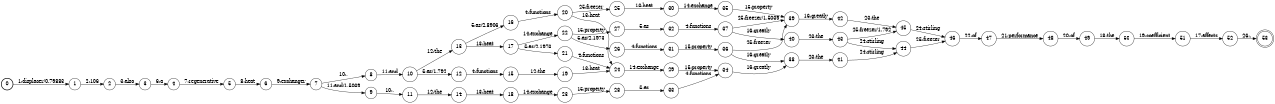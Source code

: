 digraph FST {
rankdir = LR;
size = "8.5,11";
label = "";
center = 1;
orientation = Portrait;
ranksep = "0.4";
nodesep = "0.25";
0 [label = "0", shape = circle, style = bold, fontsize = 14]
	0 -> 1 [label = "1:displacer/0.79883", fontsize = 14];
1 [label = "1", shape = circle, style = solid, fontsize = 14]
	1 -> 2 [label = "2:106", fontsize = 14];
2 [label = "2", shape = circle, style = solid, fontsize = 14]
	2 -> 3 [label = "3:also", fontsize = 14];
3 [label = "3", shape = circle, style = solid, fontsize = 14]
	3 -> 4 [label = "6:a", fontsize = 14];
4 [label = "4", shape = circle, style = solid, fontsize = 14]
	4 -> 5 [label = "7:regenerative", fontsize = 14];
5 [label = "5", shape = circle, style = solid, fontsize = 14]
	5 -> 6 [label = "8:heat", fontsize = 14];
6 [label = "6", shape = circle, style = solid, fontsize = 14]
	6 -> 7 [label = "9:exchanger", fontsize = 14];
7 [label = "7", shape = circle, style = solid, fontsize = 14]
	7 -> 8 [label = "10:,", fontsize = 14];
	7 -> 9 [label = "11:and/1.5039", fontsize = 14];
8 [label = "8", shape = circle, style = solid, fontsize = 14]
	8 -> 10 [label = "11:and", fontsize = 14];
9 [label = "9", shape = circle, style = solid, fontsize = 14]
	9 -> 11 [label = "10:,", fontsize = 14];
10 [label = "10", shape = circle, style = solid, fontsize = 14]
	10 -> 12 [label = "5:as/1.792", fontsize = 14];
	10 -> 13 [label = "12:the", fontsize = 14];
11 [label = "11", shape = circle, style = solid, fontsize = 14]
	11 -> 14 [label = "12:the", fontsize = 14];
12 [label = "12", shape = circle, style = solid, fontsize = 14]
	12 -> 15 [label = "4:functions", fontsize = 14];
13 [label = "13", shape = circle, style = solid, fontsize = 14]
	13 -> 16 [label = "5:as/2.8906", fontsize = 14];
	13 -> 17 [label = "13:heat", fontsize = 14];
14 [label = "14", shape = circle, style = solid, fontsize = 14]
	14 -> 18 [label = "13:heat", fontsize = 14];
15 [label = "15", shape = circle, style = solid, fontsize = 14]
	15 -> 19 [label = "12:the", fontsize = 14];
16 [label = "16", shape = circle, style = solid, fontsize = 14]
	16 -> 20 [label = "4:functions", fontsize = 14];
17 [label = "17", shape = circle, style = solid, fontsize = 14]
	17 -> 21 [label = "5:as/2.1973", fontsize = 14];
	17 -> 22 [label = "14:exchange", fontsize = 14];
18 [label = "18", shape = circle, style = solid, fontsize = 14]
	18 -> 23 [label = "14:exchange", fontsize = 14];
19 [label = "19", shape = circle, style = solid, fontsize = 14]
	19 -> 24 [label = "13:heat", fontsize = 14];
20 [label = "20", shape = circle, style = solid, fontsize = 14]
	20 -> 24 [label = "13:heat", fontsize = 14];
	20 -> 25 [label = "25:freezer", fontsize = 14];
21 [label = "21", shape = circle, style = solid, fontsize = 14]
	21 -> 24 [label = "4:functions", fontsize = 14];
22 [label = "22", shape = circle, style = solid, fontsize = 14]
	22 -> 26 [label = "5:as/2.1973", fontsize = 14];
	22 -> 27 [label = "15:property", fontsize = 14];
23 [label = "23", shape = circle, style = solid, fontsize = 14]
	23 -> 28 [label = "15:property", fontsize = 14];
24 [label = "24", shape = circle, style = solid, fontsize = 14]
	24 -> 29 [label = "14:exchange", fontsize = 14];
25 [label = "25", shape = circle, style = solid, fontsize = 14]
	25 -> 30 [label = "13:heat", fontsize = 14];
26 [label = "26", shape = circle, style = solid, fontsize = 14]
	26 -> 31 [label = "4:functions", fontsize = 14];
27 [label = "27", shape = circle, style = solid, fontsize = 14]
	27 -> 32 [label = "5:as", fontsize = 14];
28 [label = "28", shape = circle, style = solid, fontsize = 14]
	28 -> 33 [label = "5:as", fontsize = 14];
29 [label = "29", shape = circle, style = solid, fontsize = 14]
	29 -> 34 [label = "15:property", fontsize = 14];
30 [label = "30", shape = circle, style = solid, fontsize = 14]
	30 -> 35 [label = "14:exchange", fontsize = 14];
31 [label = "31", shape = circle, style = solid, fontsize = 14]
	31 -> 36 [label = "15:property", fontsize = 14];
32 [label = "32", shape = circle, style = solid, fontsize = 14]
	32 -> 37 [label = "4:functions", fontsize = 14];
33 [label = "33", shape = circle, style = solid, fontsize = 14]
	33 -> 34 [label = "4:functions", fontsize = 14];
34 [label = "34", shape = circle, style = solid, fontsize = 14]
	34 -> 38 [label = "16:greatly", fontsize = 14];
35 [label = "35", shape = circle, style = solid, fontsize = 14]
	35 -> 39 [label = "15:property", fontsize = 14];
36 [label = "36", shape = circle, style = solid, fontsize = 14]
	36 -> 38 [label = "16:greatly", fontsize = 14];
	36 -> 39 [label = "25:freezer", fontsize = 14];
37 [label = "37", shape = circle, style = solid, fontsize = 14]
	37 -> 40 [label = "16:greatly", fontsize = 14];
	37 -> 39 [label = "25:freezer/1.5039", fontsize = 14];
38 [label = "38", shape = circle, style = solid, fontsize = 14]
	38 -> 41 [label = "23:the", fontsize = 14];
39 [label = "39", shape = circle, style = solid, fontsize = 14]
	39 -> 42 [label = "16:greatly", fontsize = 14];
40 [label = "40", shape = circle, style = solid, fontsize = 14]
	40 -> 43 [label = "23:the", fontsize = 14];
41 [label = "41", shape = circle, style = solid, fontsize = 14]
	41 -> 44 [label = "24:stirling", fontsize = 14];
42 [label = "42", shape = circle, style = solid, fontsize = 14]
	42 -> 45 [label = "23:the", fontsize = 14];
43 [label = "43", shape = circle, style = solid, fontsize = 14]
	43 -> 44 [label = "24:stirling", fontsize = 14];
	43 -> 45 [label = "25:freezer/1.792", fontsize = 14];
44 [label = "44", shape = circle, style = solid, fontsize = 14]
	44 -> 46 [label = "25:freezer", fontsize = 14];
45 [label = "45", shape = circle, style = solid, fontsize = 14]
	45 -> 46 [label = "24:stirling", fontsize = 14];
46 [label = "46", shape = circle, style = solid, fontsize = 14]
	46 -> 47 [label = "22:of", fontsize = 14];
47 [label = "47", shape = circle, style = solid, fontsize = 14]
	47 -> 48 [label = "21:performance", fontsize = 14];
48 [label = "48", shape = circle, style = solid, fontsize = 14]
	48 -> 49 [label = "20:of", fontsize = 14];
49 [label = "49", shape = circle, style = solid, fontsize = 14]
	49 -> 50 [label = "18:the", fontsize = 14];
50 [label = "50", shape = circle, style = solid, fontsize = 14]
	50 -> 51 [label = "19:coefficient", fontsize = 14];
51 [label = "51", shape = circle, style = solid, fontsize = 14]
	51 -> 52 [label = "17:affects", fontsize = 14];
52 [label = "52", shape = circle, style = solid, fontsize = 14]
	52 -> 53 [label = "26:.", fontsize = 14];
53 [label = "53", shape = doublecircle, style = solid, fontsize = 14]
}
